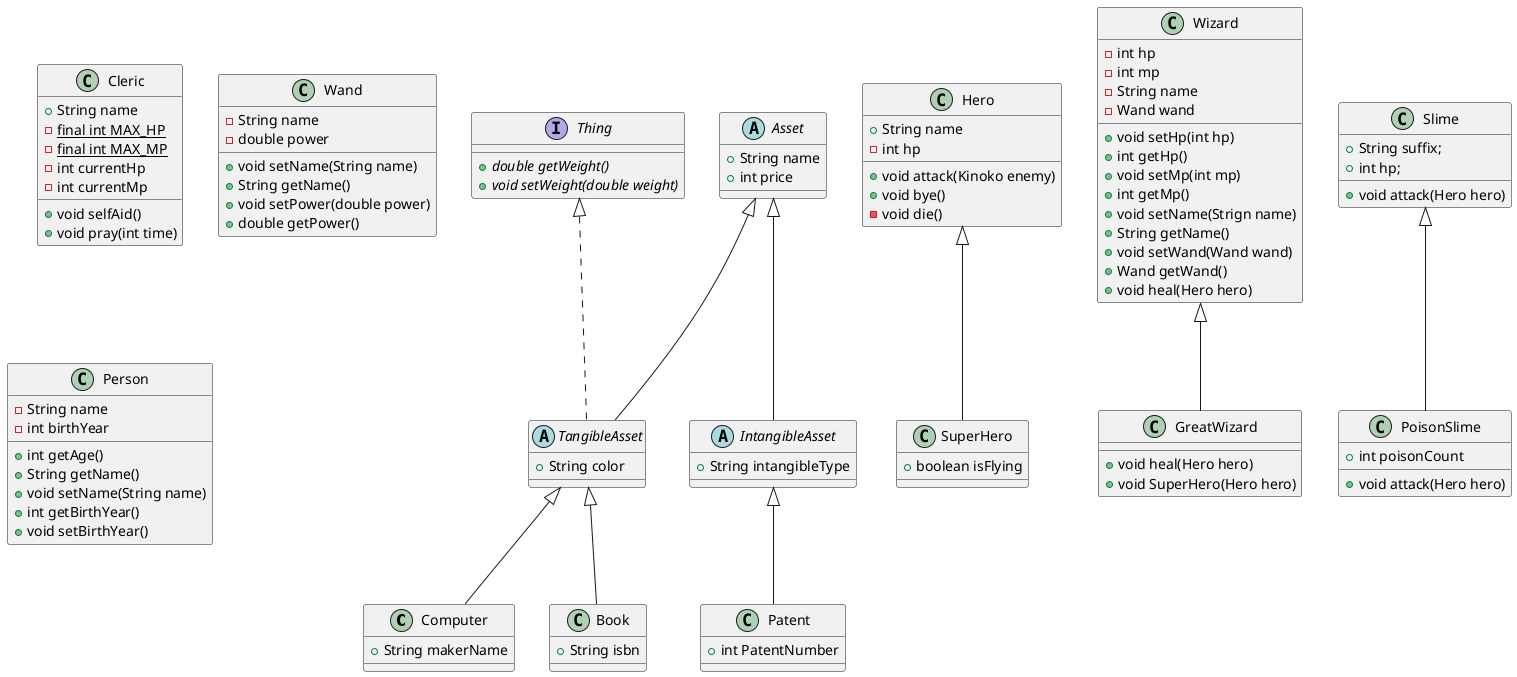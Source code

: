 @startuml
'https://plantuml.com/class-diagram
class Computer extends TangibleAsset{
    + String makerName
}
class Book extends TangibleAsset{
    + String isbn
}
abstract class TangibleAsset extends Asset implements Thing{
    + String color
}
class Patent extends IntangibleAsset{
    + int PatentNumber
}
abstract class IntangibleAsset extends Asset{
    + String intangibleType
}
abstract class Asset{
    + String name
    + int price
}
interface Thing{
    + {abstract} double getWeight()
    + {abstract} void setWeight(double weight)
}

class SuperHero extends Hero{
    + boolean isFlying
}

class Cleric{
    + String name
    - {static} final int MAX_HP
    - {static} final int MAX_MP
    - int currentHp
    - int currentMp

    + void selfAid()
    + void pray(int time)

}
class Hero {
    + String name
    - int hp

    + void attack(Kinoko enemy)
    + void bye()
    - void die()
}
class Wizard{
    - int hp
    - int mp
    - String name
    - Wand wand

    + void setHp(int hp)
    + int getHp()
    + void setMp(int mp)
    + int getMp()
    + void setName(Strign name)
    + String getName()
    + void setWand(Wand wand)
    + Wand getWand()
    + void heal(Hero hero)
}
class GreatWizard extends Wizard{
    + void heal(Hero hero)
    + void SuperHero(Hero hero)
}
class Slime{
    + String suffix;
    + int hp;
    + void attack(Hero hero)
}
class PoisonSlime extends Slime{
    + int poisonCount
    + void attack(Hero hero)
}
class Wand{
    - String name
    - double power

    + void setName(String name)
    + String getName()
    + void setPower(double power)
    + double getPower()
}

class Person{
    - String name
    - int birthYear

    + int getAge()
    + String getName()
    + void setName(String name)
    + int getBirthYear()
    + void setBirthYear()
}
@enduml